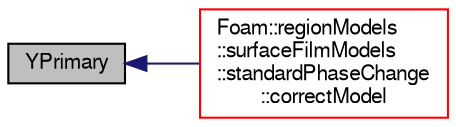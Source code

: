 digraph "YPrimary"
{
  bgcolor="transparent";
  edge [fontname="FreeSans",fontsize="10",labelfontname="FreeSans",labelfontsize="10"];
  node [fontname="FreeSans",fontsize="10",shape=record];
  rankdir="LR";
  Node1243 [label="YPrimary",height=0.2,width=0.4,color="black", fillcolor="grey75", style="filled", fontcolor="black"];
  Node1243 -> Node1244 [dir="back",color="midnightblue",fontsize="10",style="solid",fontname="FreeSans"];
  Node1244 [label="Foam::regionModels\l::surfaceFilmModels\l::standardPhaseChange\l::correctModel",height=0.2,width=0.4,color="red",URL="$a29174.html#abd12427a5e2dc465d748364b75b41c46",tooltip="Correct. "];
}
